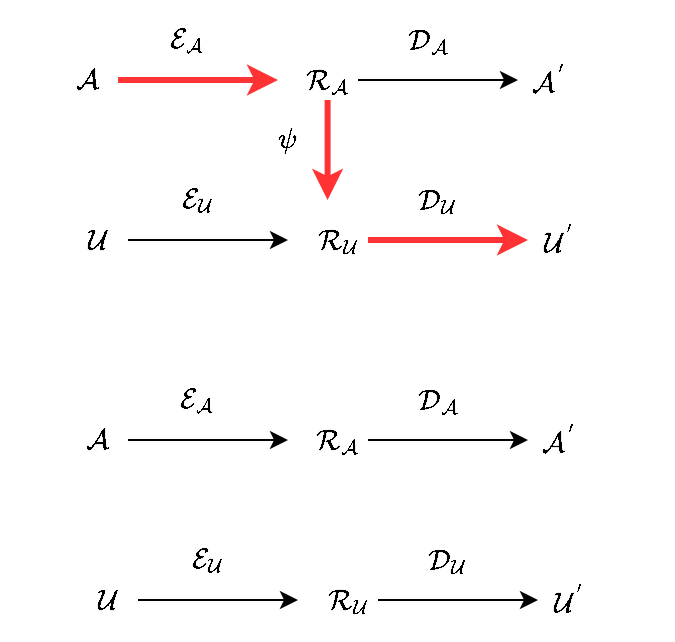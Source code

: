 <mxfile version="20.6.0" type="github">
  <diagram id="MJw_VQMlMMKwu6G3V24O" name="第 1 页">
    <mxGraphModel dx="494" dy="260" grid="1" gridSize="10" guides="1" tooltips="1" connect="1" arrows="1" fold="1" page="1" pageScale="1" pageWidth="827" pageHeight="1169" math="1" shadow="0">
      <root>
        <mxCell id="0" />
        <mxCell id="1" parent="0" />
        <mxCell id="_eu8RNjL3aE1zg_XiL9r-3" value="$$\mathcal{A}$$" style="text;html=1;align=center;verticalAlign=middle;whiteSpace=wrap;rounded=0;" parent="1" vertex="1">
          <mxGeometry x="190" y="180" width="70" height="40" as="geometry" />
        </mxCell>
        <mxCell id="_eu8RNjL3aE1zg_XiL9r-5" value="" style="endArrow=classic;html=1;rounded=0;strokeWidth=3;fillColor=#e51400;strokeColor=#FF3333;" parent="1" edge="1">
          <mxGeometry width="50" height="50" relative="1" as="geometry">
            <mxPoint x="240" y="200" as="sourcePoint" />
            <mxPoint x="320" y="200" as="targetPoint" />
          </mxGeometry>
        </mxCell>
        <mxCell id="_eu8RNjL3aE1zg_XiL9r-6" value="$$\mathcal{A}^{&#39;}$$" style="text;html=1;strokeColor=none;fillColor=none;align=center;verticalAlign=middle;whiteSpace=wrap;rounded=0;" parent="1" vertex="1">
          <mxGeometry x="420" y="180" width="70" height="40" as="geometry" />
        </mxCell>
        <mxCell id="_eu8RNjL3aE1zg_XiL9r-11" value="$$\mathcal{E}_{\mathcal{A}}$$" style="text;html=1;strokeColor=none;fillColor=none;align=center;verticalAlign=middle;whiteSpace=wrap;rounded=0;" parent="1" vertex="1">
          <mxGeometry x="240" y="160" width="70" height="40" as="geometry" />
        </mxCell>
        <mxCell id="_eu8RNjL3aE1zg_XiL9r-12" value="" style="endArrow=classic;html=1;rounded=0;" parent="1" edge="1">
          <mxGeometry width="50" height="50" relative="1" as="geometry">
            <mxPoint x="360" y="200" as="sourcePoint" />
            <mxPoint x="440" y="200" as="targetPoint" />
          </mxGeometry>
        </mxCell>
        <mxCell id="_eu8RNjL3aE1zg_XiL9r-13" value="$$\mathcal{D}_{\mathcal{A}}$$" style="text;html=1;strokeColor=none;fillColor=none;align=center;verticalAlign=middle;whiteSpace=wrap;rounded=0;" parent="1" vertex="1">
          <mxGeometry x="360" y="160" width="70" height="40" as="geometry" />
        </mxCell>
        <mxCell id="_eu8RNjL3aE1zg_XiL9r-14" value="$$\mathcal{R}_{\mathcal{A}}$$" style="text;html=1;align=center;verticalAlign=middle;whiteSpace=wrap;rounded=0;" parent="1" vertex="1">
          <mxGeometry x="310" y="180" width="70" height="40" as="geometry" />
        </mxCell>
        <mxCell id="_eu8RNjL3aE1zg_XiL9r-20" value="$$\mathcal{U}$$" style="text;html=1;align=center;verticalAlign=middle;whiteSpace=wrap;rounded=0;" parent="1" vertex="1">
          <mxGeometry x="195" y="260" width="70" height="40" as="geometry" />
        </mxCell>
        <mxCell id="_eu8RNjL3aE1zg_XiL9r-21" value="" style="endArrow=classic;html=1;rounded=0;" parent="1" edge="1">
          <mxGeometry width="50" height="50" relative="1" as="geometry">
            <mxPoint x="245" y="280" as="sourcePoint" />
            <mxPoint x="325" y="280" as="targetPoint" />
          </mxGeometry>
        </mxCell>
        <mxCell id="_eu8RNjL3aE1zg_XiL9r-22" value="$$\mathcal{U}^{&#39;}$$" style="text;html=1;strokeColor=none;fillColor=none;align=center;verticalAlign=middle;whiteSpace=wrap;rounded=0;" parent="1" vertex="1">
          <mxGeometry x="425" y="260" width="70" height="40" as="geometry" />
        </mxCell>
        <mxCell id="_eu8RNjL3aE1zg_XiL9r-23" value="$$\mathcal{E}_{\mathcal{U}}$$" style="text;html=1;strokeColor=none;fillColor=none;align=center;verticalAlign=middle;whiteSpace=wrap;rounded=0;" parent="1" vertex="1">
          <mxGeometry x="245" y="240" width="70" height="40" as="geometry" />
        </mxCell>
        <mxCell id="_eu8RNjL3aE1zg_XiL9r-24" value="" style="endArrow=classic;html=1;rounded=0;strokeWidth=3;strokeColor=#FF3333;" parent="1" edge="1">
          <mxGeometry width="50" height="50" relative="1" as="geometry">
            <mxPoint x="365" y="280" as="sourcePoint" />
            <mxPoint x="445" y="280" as="targetPoint" />
          </mxGeometry>
        </mxCell>
        <mxCell id="_eu8RNjL3aE1zg_XiL9r-25" value="$$\mathcal{D}_{\mathcal{U}}$$" style="text;html=1;strokeColor=none;fillColor=none;align=center;verticalAlign=middle;whiteSpace=wrap;rounded=0;" parent="1" vertex="1">
          <mxGeometry x="365" y="240" width="70" height="40" as="geometry" />
        </mxCell>
        <mxCell id="_eu8RNjL3aE1zg_XiL9r-26" value="$$\mathcal{R}_{\mathcal{U}}$$" style="text;html=1;align=center;verticalAlign=middle;whiteSpace=wrap;rounded=0;" parent="1" vertex="1">
          <mxGeometry x="315" y="260" width="70" height="40" as="geometry" />
        </mxCell>
        <mxCell id="_eu8RNjL3aE1zg_XiL9r-27" value="" style="endArrow=classic;html=1;rounded=0;fontColor=#FF3333;fillColor=#e51400;strokeColor=#FF3333;strokeWidth=3;" parent="1" edge="1">
          <mxGeometry width="50" height="50" relative="1" as="geometry">
            <mxPoint x="344.8" y="210" as="sourcePoint" />
            <mxPoint x="344.8" y="260" as="targetPoint" />
          </mxGeometry>
        </mxCell>
        <mxCell id="_eu8RNjL3aE1zg_XiL9r-28" value="$$\psi$$" style="text;html=1;align=center;verticalAlign=middle;whiteSpace=wrap;rounded=0;" parent="1" vertex="1">
          <mxGeometry x="290" y="210" width="70" height="40" as="geometry" />
        </mxCell>
        <mxCell id="Hf0xcVnnRdubavHCuVbX-1" value="$$\mathcal{A}$$" style="text;html=1;align=center;verticalAlign=middle;whiteSpace=wrap;rounded=0;" vertex="1" parent="1">
          <mxGeometry x="195" y="360" width="70" height="40" as="geometry" />
        </mxCell>
        <mxCell id="Hf0xcVnnRdubavHCuVbX-2" value="" style="endArrow=classic;html=1;rounded=0;strokeWidth=1;fillColor=#e51400;strokeColor=#000000;" edge="1" parent="1">
          <mxGeometry width="50" height="50" relative="1" as="geometry">
            <mxPoint x="245" y="380" as="sourcePoint" />
            <mxPoint x="325" y="380" as="targetPoint" />
          </mxGeometry>
        </mxCell>
        <mxCell id="Hf0xcVnnRdubavHCuVbX-3" value="$$\mathcal{A}^{&#39;}$$" style="text;html=1;strokeColor=none;fillColor=none;align=center;verticalAlign=middle;whiteSpace=wrap;rounded=0;" vertex="1" parent="1">
          <mxGeometry x="425" y="360" width="70" height="40" as="geometry" />
        </mxCell>
        <mxCell id="Hf0xcVnnRdubavHCuVbX-4" value="$$\mathcal{E}_{\mathcal{A}}$$" style="text;html=1;strokeColor=none;fillColor=none;align=center;verticalAlign=middle;whiteSpace=wrap;rounded=0;" vertex="1" parent="1">
          <mxGeometry x="245" y="340" width="70" height="40" as="geometry" />
        </mxCell>
        <mxCell id="Hf0xcVnnRdubavHCuVbX-5" value="" style="endArrow=classic;html=1;rounded=0;" edge="1" parent="1">
          <mxGeometry width="50" height="50" relative="1" as="geometry">
            <mxPoint x="365" y="380" as="sourcePoint" />
            <mxPoint x="445" y="380" as="targetPoint" />
          </mxGeometry>
        </mxCell>
        <mxCell id="Hf0xcVnnRdubavHCuVbX-6" value="$$\mathcal{D}_{\mathcal{A}}$$" style="text;html=1;strokeColor=none;fillColor=none;align=center;verticalAlign=middle;whiteSpace=wrap;rounded=0;" vertex="1" parent="1">
          <mxGeometry x="365" y="340" width="70" height="40" as="geometry" />
        </mxCell>
        <mxCell id="Hf0xcVnnRdubavHCuVbX-7" value="$$\mathcal{R}_{\mathcal{A}}$$" style="text;html=1;align=center;verticalAlign=middle;whiteSpace=wrap;rounded=0;" vertex="1" parent="1">
          <mxGeometry x="315" y="360" width="70" height="40" as="geometry" />
        </mxCell>
        <mxCell id="Hf0xcVnnRdubavHCuVbX-8" value="$$\mathcal{U}$$" style="text;html=1;align=center;verticalAlign=middle;whiteSpace=wrap;rounded=0;" vertex="1" parent="1">
          <mxGeometry x="200" y="440" width="70" height="40" as="geometry" />
        </mxCell>
        <mxCell id="Hf0xcVnnRdubavHCuVbX-9" value="" style="endArrow=classic;html=1;rounded=0;" edge="1" parent="1">
          <mxGeometry width="50" height="50" relative="1" as="geometry">
            <mxPoint x="250" y="460" as="sourcePoint" />
            <mxPoint x="330" y="460" as="targetPoint" />
          </mxGeometry>
        </mxCell>
        <mxCell id="Hf0xcVnnRdubavHCuVbX-10" value="$$\mathcal{U}^{&#39;}$$" style="text;html=1;strokeColor=none;fillColor=none;align=center;verticalAlign=middle;whiteSpace=wrap;rounded=0;" vertex="1" parent="1">
          <mxGeometry x="430" y="440" width="70" height="40" as="geometry" />
        </mxCell>
        <mxCell id="Hf0xcVnnRdubavHCuVbX-11" value="$$\mathcal{E}_{\mathcal{U}}$$" style="text;html=1;strokeColor=none;fillColor=none;align=center;verticalAlign=middle;whiteSpace=wrap;rounded=0;" vertex="1" parent="1">
          <mxGeometry x="250" y="420" width="70" height="40" as="geometry" />
        </mxCell>
        <mxCell id="Hf0xcVnnRdubavHCuVbX-12" value="" style="endArrow=classic;html=1;rounded=0;strokeWidth=1;strokeColor=#000000;" edge="1" parent="1">
          <mxGeometry width="50" height="50" relative="1" as="geometry">
            <mxPoint x="370" y="460" as="sourcePoint" />
            <mxPoint x="450" y="460" as="targetPoint" />
          </mxGeometry>
        </mxCell>
        <mxCell id="Hf0xcVnnRdubavHCuVbX-13" value="$$\mathcal{D}_{\mathcal{U}}$$" style="text;html=1;strokeColor=none;fillColor=none;align=center;verticalAlign=middle;whiteSpace=wrap;rounded=0;" vertex="1" parent="1">
          <mxGeometry x="370" y="420" width="70" height="40" as="geometry" />
        </mxCell>
        <mxCell id="Hf0xcVnnRdubavHCuVbX-14" value="$$\mathcal{R}_{\mathcal{U}}$$" style="text;html=1;align=center;verticalAlign=middle;whiteSpace=wrap;rounded=0;" vertex="1" parent="1">
          <mxGeometry x="320" y="440" width="70" height="40" as="geometry" />
        </mxCell>
      </root>
    </mxGraphModel>
  </diagram>
</mxfile>
